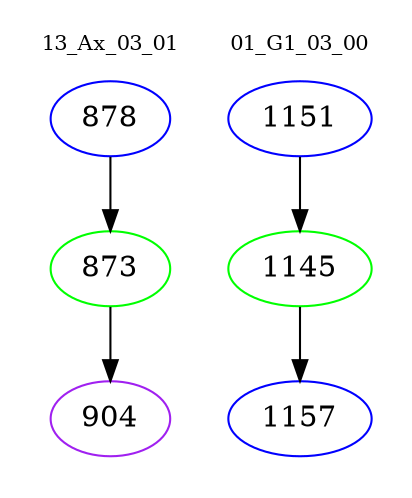 digraph{
subgraph cluster_0 {
color = white
label = "13_Ax_03_01";
fontsize=10;
T0_878 [label="878", color="blue"]
T0_878 -> T0_873 [color="black"]
T0_873 [label="873", color="green"]
T0_873 -> T0_904 [color="black"]
T0_904 [label="904", color="purple"]
}
subgraph cluster_1 {
color = white
label = "01_G1_03_00";
fontsize=10;
T1_1151 [label="1151", color="blue"]
T1_1151 -> T1_1145 [color="black"]
T1_1145 [label="1145", color="green"]
T1_1145 -> T1_1157 [color="black"]
T1_1157 [label="1157", color="blue"]
}
}
